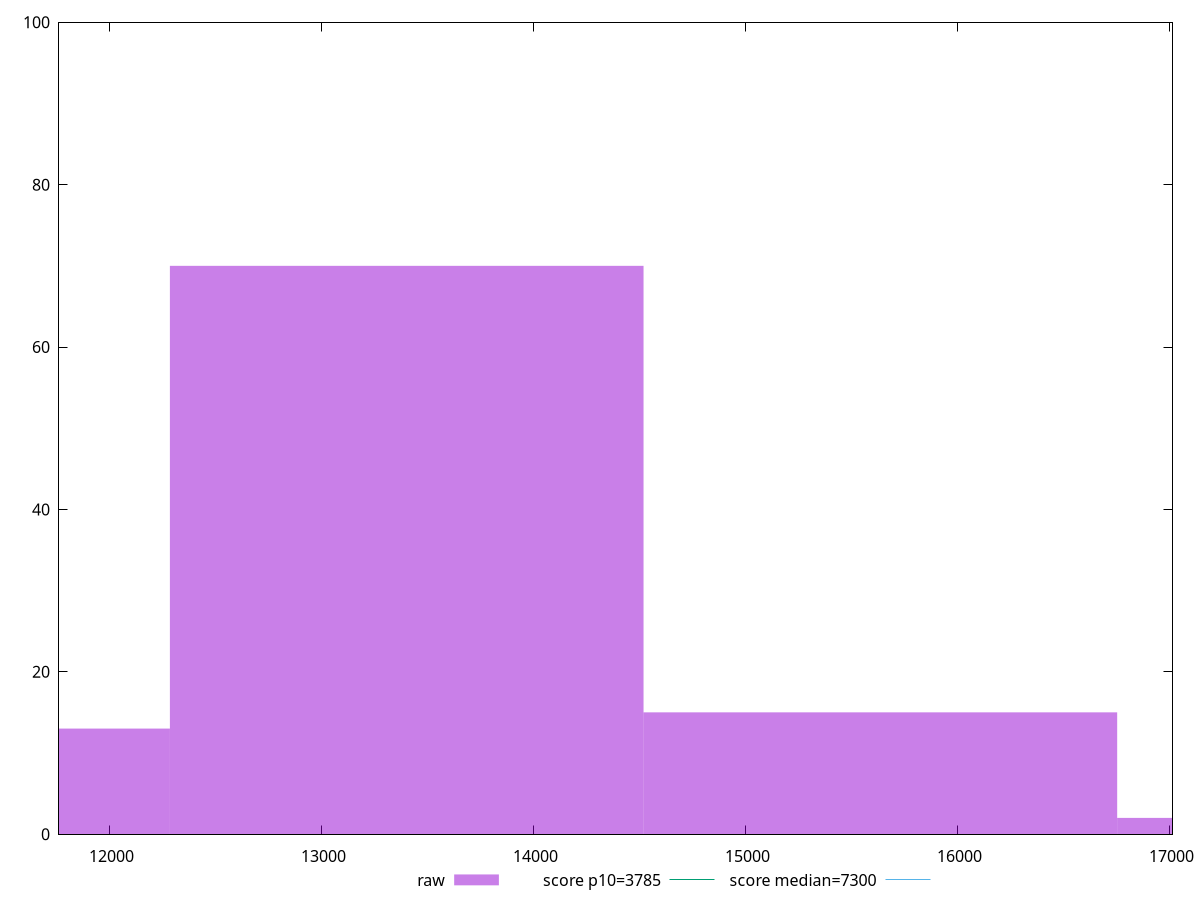 reset

$raw <<EOF
15635.865888391028 15
13402.170761478024 70
17869.561015304032 2
11168.47563456502 13
EOF

set key outside below
set boxwidth 2233.695126913004
set xrange [11762.344999999994:17013.625]
set yrange [0:100]
set trange [0:100]
set style fill transparent solid 0.5 noborder

set parametric
set terminal svg size 640, 490 enhanced background rgb 'white'
set output "report_00025_2021-02-22T21:38:55.199Z/interactive/samples/pages/raw/histogram.svg"

plot $raw title "raw" with boxes, \
     3785,t title "score p10=3785", \
     7300,t title "score median=7300"

reset
